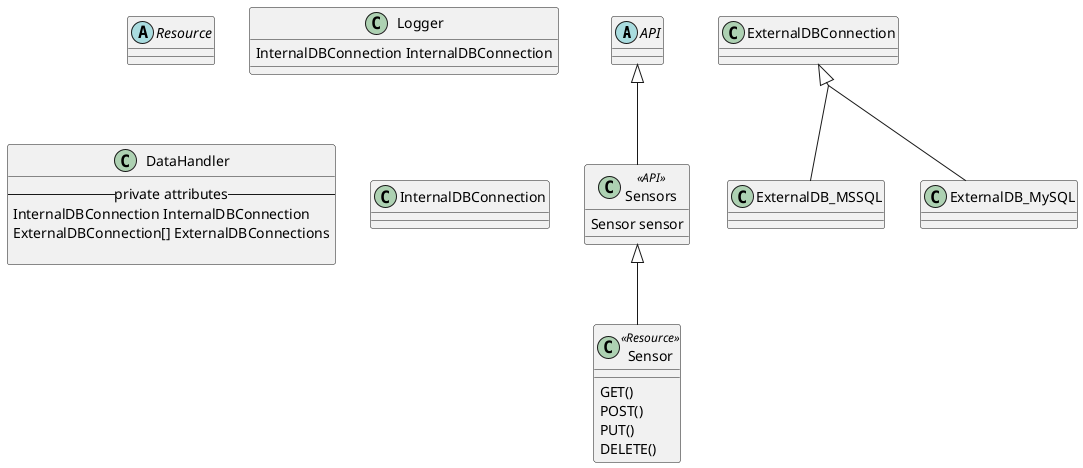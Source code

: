 @startuml 
skinparam groupInheritance 2



abstract API{}
abstract Resource{}




class Sensors <<API>>{
    Sensor sensor
}
class Sensor <<Resource>>{
    GET()
    POST()
    PUT()
    DELETE()
}

class Logger{
    InternalDBConnection InternalDBConnection
}

class DataHandler{
    --private attributes--
    InternalDBConnection InternalDBConnection
    ExternalDBConnection[] ExternalDBConnections

}

API <|-- Sensors
Sensors <|-- Sensor

class InternalDBConnection{}
class ExternalDBConnection {}
class ExternalDB_MSSQL{}
class ExternalDB_MySQL{}

class ExternalDB_MSSQL extends ExternalDBConnection
class ExternalDB_MySQL extends ExternalDBConnection

@enduml
